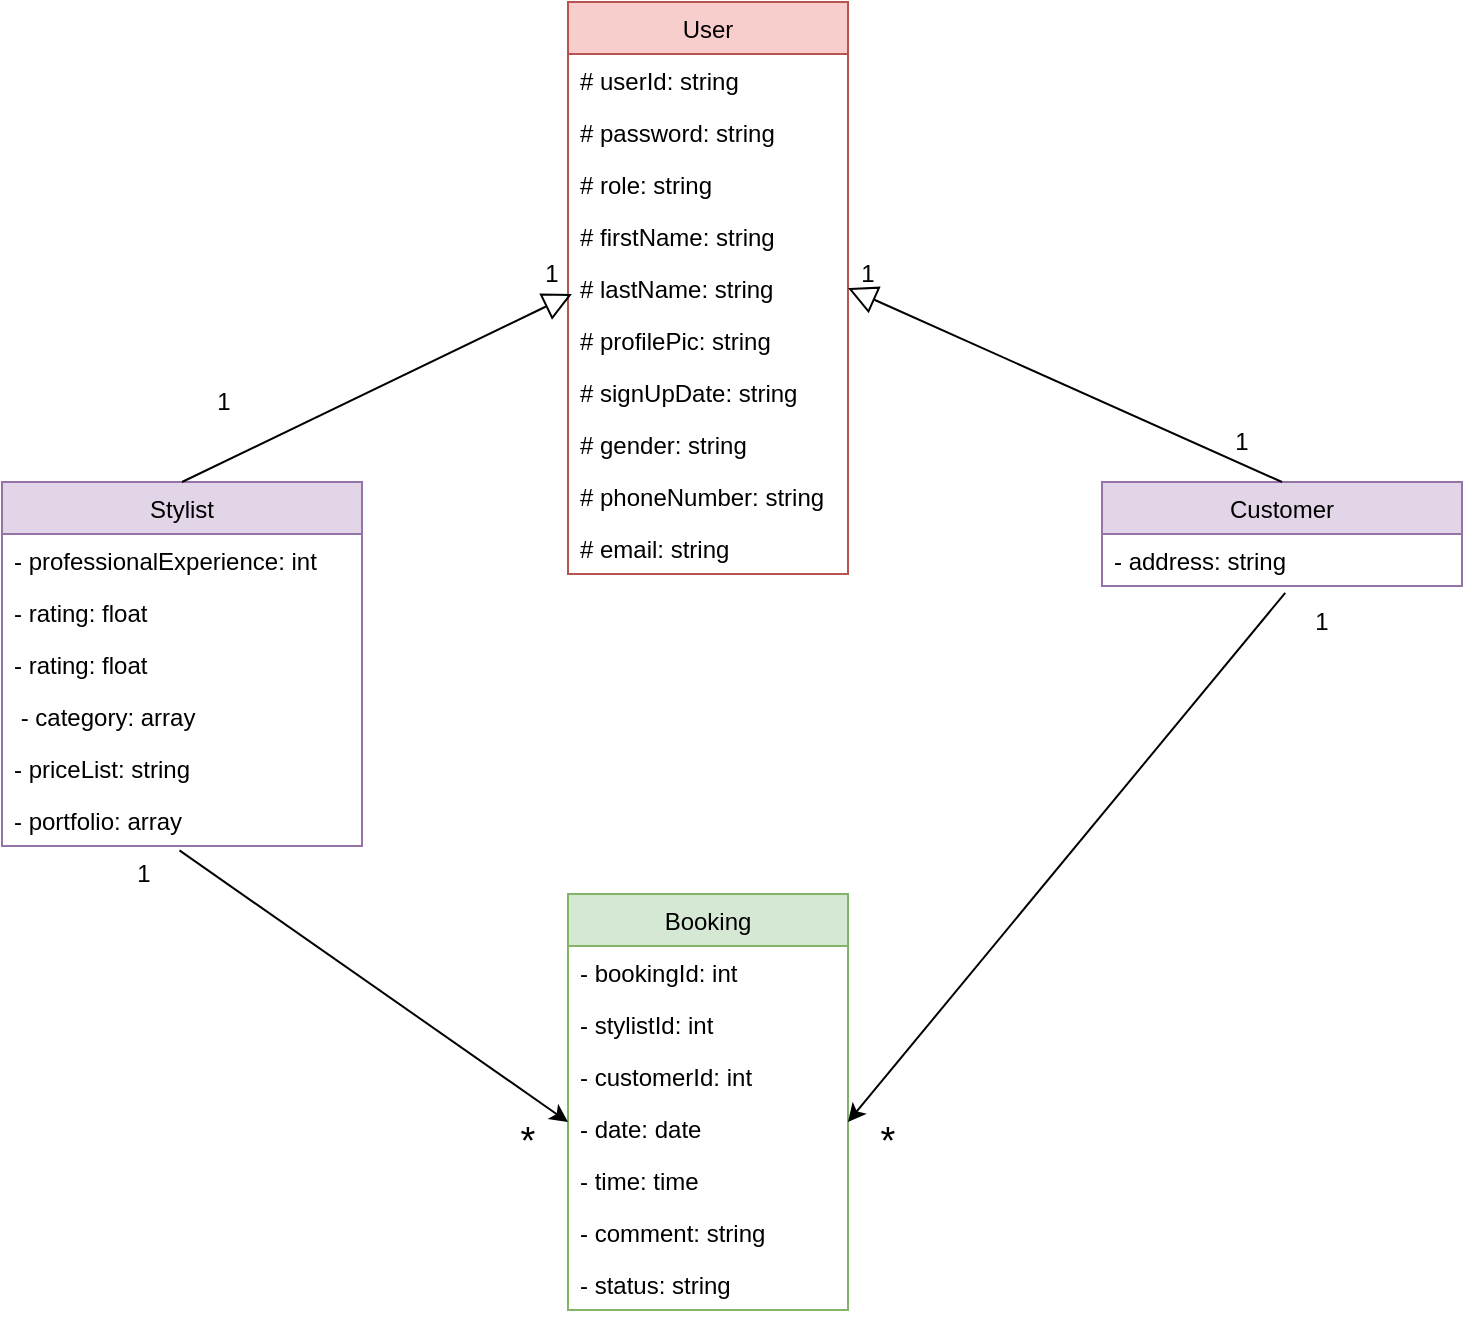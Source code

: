 <mxfile version="13.9.9" type="device"><diagram id="sxxDN7L8LcXQJMmJSEpo" name="Page-1"><mxGraphModel dx="1038" dy="616" grid="1" gridSize="10" guides="1" tooltips="1" connect="1" arrows="1" fold="1" page="1" pageScale="1" pageWidth="850" pageHeight="1100" math="0" shadow="0"><root><mxCell id="0"/><mxCell id="1" parent="0"/><mxCell id="ZZrLumiuiYowCO78NpFn-2" value="1" style="text;html=1;strokeColor=none;fillColor=none;align=center;verticalAlign=middle;whiteSpace=wrap;rounded=0;" parent="1" vertex="1"><mxGeometry x="181" y="190" width="40" height="20" as="geometry"/></mxCell><mxCell id="ZZrLumiuiYowCO78NpFn-3" value="1" style="text;html=1;strokeColor=none;fillColor=none;align=center;verticalAlign=middle;whiteSpace=wrap;rounded=0;" parent="1" vertex="1"><mxGeometry x="345" y="126" width="40" height="20" as="geometry"/></mxCell><mxCell id="UtPhh5sDbc3eIFdvwBBr-25" value="Stylist" style="swimlane;fontStyle=0;childLayout=stackLayout;horizontal=1;startSize=26;fillColor=#e1d5e7;horizontalStack=0;resizeParent=1;resizeParentMax=0;resizeLast=0;collapsible=1;marginBottom=0;strokeColor=#9673a6;" parent="1" vertex="1"><mxGeometry x="90" y="240" width="180" height="182" as="geometry"/></mxCell><mxCell id="UtPhh5sDbc3eIFdvwBBr-26" value="- professionalExperience: int" style="text;strokeColor=none;fillColor=none;align=left;verticalAlign=top;spacingLeft=4;spacingRight=4;overflow=hidden;rotatable=0;points=[[0,0.5],[1,0.5]];portConstraint=eastwest;" parent="UtPhh5sDbc3eIFdvwBBr-25" vertex="1"><mxGeometry y="26" width="180" height="26" as="geometry"/></mxCell><mxCell id="UtPhh5sDbc3eIFdvwBBr-27" value="- rating: float" style="text;strokeColor=none;fillColor=none;align=left;verticalAlign=top;spacingLeft=4;spacingRight=4;overflow=hidden;rotatable=0;points=[[0,0.5],[1,0.5]];portConstraint=eastwest;" parent="UtPhh5sDbc3eIFdvwBBr-25" vertex="1"><mxGeometry y="52" width="180" height="26" as="geometry"/></mxCell><mxCell id="ZZrLumiuiYowCO78NpFn-9" value="- rating: float" style="text;strokeColor=none;fillColor=none;align=left;verticalAlign=top;spacingLeft=4;spacingRight=4;overflow=hidden;rotatable=0;points=[[0,0.5],[1,0.5]];portConstraint=eastwest;" parent="UtPhh5sDbc3eIFdvwBBr-25" vertex="1"><mxGeometry y="78" width="180" height="26" as="geometry"/></mxCell><mxCell id="UtPhh5sDbc3eIFdvwBBr-28" value=" - category: array" style="text;strokeColor=none;fillColor=none;align=left;verticalAlign=top;spacingLeft=4;spacingRight=4;overflow=hidden;rotatable=0;points=[[0,0.5],[1,0.5]];portConstraint=eastwest;" parent="UtPhh5sDbc3eIFdvwBBr-25" vertex="1"><mxGeometry y="104" width="180" height="26" as="geometry"/></mxCell><mxCell id="UtPhh5sDbc3eIFdvwBBr-33" value="- priceList: string" style="text;strokeColor=none;fillColor=none;align=left;verticalAlign=top;spacingLeft=4;spacingRight=4;overflow=hidden;rotatable=0;points=[[0,0.5],[1,0.5]];portConstraint=eastwest;" parent="UtPhh5sDbc3eIFdvwBBr-25" vertex="1"><mxGeometry y="130" width="180" height="26" as="geometry"/></mxCell><mxCell id="UtPhh5sDbc3eIFdvwBBr-34" value="- portfolio: array" style="text;strokeColor=none;fillColor=none;align=left;verticalAlign=top;spacingLeft=4;spacingRight=4;overflow=hidden;rotatable=0;points=[[0,0.5],[1,0.5]];portConstraint=eastwest;" parent="UtPhh5sDbc3eIFdvwBBr-25" vertex="1"><mxGeometry y="156" width="180" height="26" as="geometry"/></mxCell><mxCell id="UtPhh5sDbc3eIFdvwBBr-9" value="User" style="swimlane;fontStyle=0;childLayout=stackLayout;horizontal=1;startSize=26;fillColor=#f8cecc;horizontalStack=0;resizeParent=1;resizeParentMax=0;resizeLast=0;collapsible=1;marginBottom=0;strokeColor=#b85450;swimlaneFillColor=none;" parent="1" vertex="1"><mxGeometry x="373" width="140" height="286" as="geometry"/></mxCell><mxCell id="UtPhh5sDbc3eIFdvwBBr-10" value="# userId: string" style="text;strokeColor=none;fillColor=none;align=left;verticalAlign=top;spacingLeft=4;spacingRight=4;overflow=hidden;rotatable=0;points=[[0,0.5],[1,0.5]];portConstraint=eastwest;" parent="UtPhh5sDbc3eIFdvwBBr-9" vertex="1"><mxGeometry y="26" width="140" height="26" as="geometry"/></mxCell><mxCell id="UtPhh5sDbc3eIFdvwBBr-11" value="# password: string" style="text;strokeColor=none;fillColor=none;align=left;verticalAlign=top;spacingLeft=4;spacingRight=4;overflow=hidden;rotatable=0;points=[[0,0.5],[1,0.5]];portConstraint=eastwest;" parent="UtPhh5sDbc3eIFdvwBBr-9" vertex="1"><mxGeometry y="52" width="140" height="26" as="geometry"/></mxCell><mxCell id="UtPhh5sDbc3eIFdvwBBr-12" value="# role: string" style="text;strokeColor=none;fillColor=none;align=left;verticalAlign=top;spacingLeft=4;spacingRight=4;overflow=hidden;rotatable=0;points=[[0,0.5],[1,0.5]];portConstraint=eastwest;" parent="UtPhh5sDbc3eIFdvwBBr-9" vertex="1"><mxGeometry y="78" width="140" height="26" as="geometry"/></mxCell><mxCell id="UtPhh5sDbc3eIFdvwBBr-18" value="# firstName: string" style="text;strokeColor=none;fillColor=none;align=left;verticalAlign=top;spacingLeft=4;spacingRight=4;overflow=hidden;rotatable=0;points=[[0,0.5],[1,0.5]];portConstraint=eastwest;" parent="UtPhh5sDbc3eIFdvwBBr-9" vertex="1"><mxGeometry y="104" width="140" height="26" as="geometry"/></mxCell><mxCell id="UtPhh5sDbc3eIFdvwBBr-19" value="# lastName: string" style="text;strokeColor=none;fillColor=none;align=left;verticalAlign=top;spacingLeft=4;spacingRight=4;overflow=hidden;rotatable=0;points=[[0,0.5],[1,0.5]];portConstraint=eastwest;" parent="UtPhh5sDbc3eIFdvwBBr-9" vertex="1"><mxGeometry y="130" width="140" height="26" as="geometry"/></mxCell><mxCell id="UtPhh5sDbc3eIFdvwBBr-20" value="# profilePic: string" style="text;strokeColor=none;fillColor=none;align=left;verticalAlign=top;spacingLeft=4;spacingRight=4;overflow=hidden;rotatable=0;points=[[0,0.5],[1,0.5]];portConstraint=eastwest;" parent="UtPhh5sDbc3eIFdvwBBr-9" vertex="1"><mxGeometry y="156" width="140" height="26" as="geometry"/></mxCell><mxCell id="UtPhh5sDbc3eIFdvwBBr-21" value="# signUpDate: string" style="text;strokeColor=none;fillColor=none;align=left;verticalAlign=top;spacingLeft=4;spacingRight=4;overflow=hidden;rotatable=0;points=[[0,0.5],[1,0.5]];portConstraint=eastwest;" parent="UtPhh5sDbc3eIFdvwBBr-9" vertex="1"><mxGeometry y="182" width="140" height="26" as="geometry"/></mxCell><mxCell id="UtPhh5sDbc3eIFdvwBBr-22" value="# gender: string" style="text;strokeColor=none;fillColor=none;align=left;verticalAlign=top;spacingLeft=4;spacingRight=4;overflow=hidden;rotatable=0;points=[[0,0.5],[1,0.5]];portConstraint=eastwest;" parent="UtPhh5sDbc3eIFdvwBBr-9" vertex="1"><mxGeometry y="208" width="140" height="26" as="geometry"/></mxCell><mxCell id="UtPhh5sDbc3eIFdvwBBr-23" value="# phoneNumber: string" style="text;strokeColor=none;fillColor=none;align=left;verticalAlign=top;spacingLeft=4;spacingRight=4;overflow=hidden;rotatable=0;points=[[0,0.5],[1,0.5]];portConstraint=eastwest;" parent="UtPhh5sDbc3eIFdvwBBr-9" vertex="1"><mxGeometry y="234" width="140" height="26" as="geometry"/></mxCell><mxCell id="UtPhh5sDbc3eIFdvwBBr-24" value="# email: string" style="text;strokeColor=none;fillColor=none;align=left;verticalAlign=top;spacingLeft=4;spacingRight=4;overflow=hidden;rotatable=0;points=[[0,0.5],[1,0.5]];portConstraint=eastwest;" parent="UtPhh5sDbc3eIFdvwBBr-9" vertex="1"><mxGeometry y="260" width="140" height="26" as="geometry"/></mxCell><mxCell id="Ba3j4h0eWR-R14NQe_2k-1" value="Customer" style="swimlane;fontStyle=0;childLayout=stackLayout;horizontal=1;startSize=26;fillColor=#e1d5e7;horizontalStack=0;resizeParent=1;resizeParentMax=0;resizeLast=0;collapsible=1;marginBottom=0;strokeColor=#9673a6;" parent="1" vertex="1"><mxGeometry x="640" y="240" width="180" height="52" as="geometry"/></mxCell><mxCell id="Ba3j4h0eWR-R14NQe_2k-2" value="- address: string" style="text;strokeColor=none;fillColor=none;align=left;verticalAlign=top;spacingLeft=4;spacingRight=4;overflow=hidden;rotatable=0;points=[[0,0.5],[1,0.5]];portConstraint=eastwest;" parent="Ba3j4h0eWR-R14NQe_2k-1" vertex="1"><mxGeometry y="26" width="180" height="26" as="geometry"/></mxCell><mxCell id="Ba3j4h0eWR-R14NQe_2k-8" value="" style="endArrow=block;endFill=0;endSize=12;html=1;exitX=1;exitY=0.5;exitDx=0;exitDy=0;entryX=1;entryY=0.5;entryDx=0;entryDy=0;" parent="1" target="UtPhh5sDbc3eIFdvwBBr-19" edge="1"><mxGeometry width="160" relative="1" as="geometry"><mxPoint x="730" y="240" as="sourcePoint"/><mxPoint x="383" y="153" as="targetPoint"/><Array as="points"><mxPoint x="730" y="240"/></Array></mxGeometry></mxCell><mxCell id="Ba3j4h0eWR-R14NQe_2k-9" value="1" style="text;html=1;strokeColor=none;fillColor=none;align=center;verticalAlign=middle;whiteSpace=wrap;rounded=0;" parent="1" vertex="1"><mxGeometry x="503" y="126" width="40" height="20" as="geometry"/></mxCell><mxCell id="Ba3j4h0eWR-R14NQe_2k-10" value="1" style="text;html=1;strokeColor=none;fillColor=none;align=center;verticalAlign=middle;whiteSpace=wrap;rounded=0;" parent="1" vertex="1"><mxGeometry x="690" y="210" width="40" height="20" as="geometry"/></mxCell><mxCell id="Ba3j4h0eWR-R14NQe_2k-11" value="Booking" style="swimlane;fontStyle=0;childLayout=stackLayout;horizontal=1;startSize=26;fillColor=#d5e8d4;horizontalStack=0;resizeParent=1;resizeParentMax=0;resizeLast=0;collapsible=1;marginBottom=0;strokeColor=#82b366;swimlaneFillColor=none;rounded=0;" parent="1" vertex="1"><mxGeometry x="373" y="446" width="140" height="208" as="geometry"/></mxCell><mxCell id="Ba3j4h0eWR-R14NQe_2k-12" value="- bookingId: int" style="text;strokeColor=none;fillColor=none;align=left;verticalAlign=top;spacingLeft=4;spacingRight=4;overflow=hidden;rotatable=0;points=[[0,0.5],[1,0.5]];portConstraint=eastwest;" parent="Ba3j4h0eWR-R14NQe_2k-11" vertex="1"><mxGeometry y="26" width="140" height="26" as="geometry"/></mxCell><mxCell id="Ba3j4h0eWR-R14NQe_2k-13" value="- stylistId: int" style="text;strokeColor=none;fillColor=none;align=left;verticalAlign=top;spacingLeft=4;spacingRight=4;overflow=hidden;rotatable=0;points=[[0,0.5],[1,0.5]];portConstraint=eastwest;" parent="Ba3j4h0eWR-R14NQe_2k-11" vertex="1"><mxGeometry y="52" width="140" height="26" as="geometry"/></mxCell><mxCell id="Ba3j4h0eWR-R14NQe_2k-14" value="- customerId: int" style="text;strokeColor=none;fillColor=none;align=left;verticalAlign=top;spacingLeft=4;spacingRight=4;overflow=hidden;rotatable=0;points=[[0,0.5],[1,0.5]];portConstraint=eastwest;" parent="Ba3j4h0eWR-R14NQe_2k-11" vertex="1"><mxGeometry y="78" width="140" height="26" as="geometry"/></mxCell><mxCell id="Ba3j4h0eWR-R14NQe_2k-15" value="- date: date" style="text;strokeColor=none;fillColor=none;align=left;verticalAlign=top;spacingLeft=4;spacingRight=4;overflow=hidden;rotatable=0;points=[[0,0.5],[1,0.5]];portConstraint=eastwest;" parent="Ba3j4h0eWR-R14NQe_2k-11" vertex="1"><mxGeometry y="104" width="140" height="26" as="geometry"/></mxCell><mxCell id="Ba3j4h0eWR-R14NQe_2k-16" value="- time: time" style="text;strokeColor=none;fillColor=none;align=left;verticalAlign=top;spacingLeft=4;spacingRight=4;overflow=hidden;rotatable=0;points=[[0,0.5],[1,0.5]];portConstraint=eastwest;" parent="Ba3j4h0eWR-R14NQe_2k-11" vertex="1"><mxGeometry y="130" width="140" height="26" as="geometry"/></mxCell><mxCell id="Ba3j4h0eWR-R14NQe_2k-17" value="- comment: string" style="text;strokeColor=none;fillColor=none;align=left;verticalAlign=top;spacingLeft=4;spacingRight=4;overflow=hidden;rotatable=0;points=[[0,0.5],[1,0.5]];portConstraint=eastwest;" parent="Ba3j4h0eWR-R14NQe_2k-11" vertex="1"><mxGeometry y="156" width="140" height="26" as="geometry"/></mxCell><mxCell id="Ba3j4h0eWR-R14NQe_2k-22" value="- status: string" style="text;strokeColor=none;fillColor=none;align=left;verticalAlign=top;spacingLeft=4;spacingRight=4;overflow=hidden;rotatable=0;points=[[0,0.5],[1,0.5]];portConstraint=eastwest;" parent="Ba3j4h0eWR-R14NQe_2k-11" vertex="1"><mxGeometry y="182" width="140" height="26" as="geometry"/></mxCell><mxCell id="k4IpWZRwPw_iQbgF7235-1" value="1" style="text;html=1;strokeColor=none;fillColor=none;align=center;verticalAlign=middle;whiteSpace=wrap;rounded=0;" parent="1" vertex="1"><mxGeometry x="141" y="426" width="40" height="20" as="geometry"/></mxCell><mxCell id="k4IpWZRwPw_iQbgF7235-2" value="1" style="text;html=1;strokeColor=none;fillColor=none;align=center;verticalAlign=middle;whiteSpace=wrap;rounded=0;" parent="1" vertex="1"><mxGeometry x="730" y="300" width="40" height="20" as="geometry"/></mxCell><mxCell id="k4IpWZRwPw_iQbgF7235-4" value="&lt;font style=&quot;font-size: 19px&quot;&gt;*&lt;/font&gt;" style="text;html=1;strokeColor=none;fillColor=none;align=center;verticalAlign=middle;whiteSpace=wrap;rounded=0;" parent="1" vertex="1"><mxGeometry x="333" y="560" width="40" height="20" as="geometry"/></mxCell><mxCell id="k4IpWZRwPw_iQbgF7235-6" value="&lt;font style=&quot;font-size: 19px&quot;&gt;*&lt;/font&gt;" style="text;html=1;strokeColor=none;fillColor=none;align=center;verticalAlign=middle;whiteSpace=wrap;rounded=0;" parent="1" vertex="1"><mxGeometry x="513" y="560" width="40" height="20" as="geometry"/></mxCell><mxCell id="MsKgRm1bKoIz1g-blZF_-3" value="" style="endArrow=block;endFill=0;endSize=12;html=1;entryX=0.75;entryY=1;entryDx=0;entryDy=0;exitX=0.5;exitY=0;exitDx=0;exitDy=0;" edge="1" parent="1" source="UtPhh5sDbc3eIFdvwBBr-25" target="ZZrLumiuiYowCO78NpFn-3"><mxGeometry width="160" relative="1" as="geometry"><mxPoint x="130" y="71.5" as="sourcePoint"/><mxPoint x="333" y="214.5" as="targetPoint"/><Array as="points"/></mxGeometry></mxCell><mxCell id="MsKgRm1bKoIz1g-blZF_-4" value="" style="endArrow=classic;html=1;exitX=0.493;exitY=1.085;exitDx=0;exitDy=0;exitPerimeter=0;entryX=1;entryY=0;entryDx=0;entryDy=0;" edge="1" parent="1" source="UtPhh5sDbc3eIFdvwBBr-34" target="k4IpWZRwPw_iQbgF7235-4"><mxGeometry width="50" height="50" relative="1" as="geometry"><mxPoint x="400" y="380" as="sourcePoint"/><mxPoint x="450" y="330" as="targetPoint"/></mxGeometry></mxCell><mxCell id="MsKgRm1bKoIz1g-blZF_-5" value="" style="endArrow=classic;html=1;exitX=0.509;exitY=1.131;exitDx=0;exitDy=0;exitPerimeter=0;entryX=0;entryY=0;entryDx=0;entryDy=0;" edge="1" parent="1" source="Ba3j4h0eWR-R14NQe_2k-2" target="k4IpWZRwPw_iQbgF7235-6"><mxGeometry width="50" height="50" relative="1" as="geometry"><mxPoint x="400" y="380" as="sourcePoint"/><mxPoint x="450" y="330" as="targetPoint"/></mxGeometry></mxCell></root></mxGraphModel></diagram></mxfile>